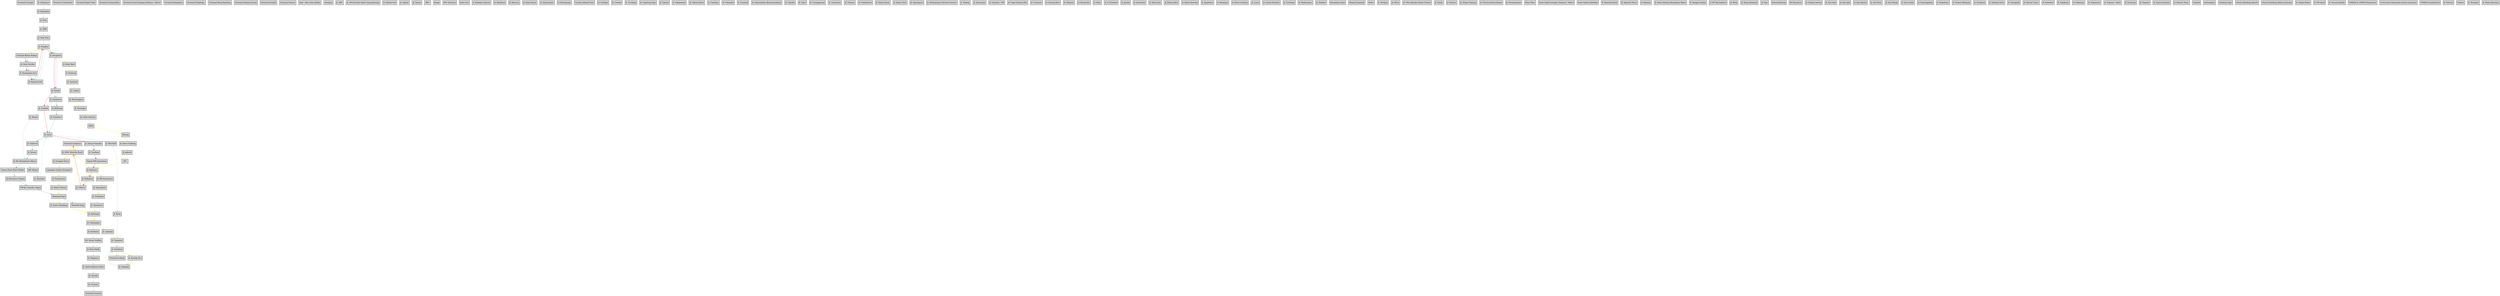 digraph G{
    
    

    node [ style=filled, shape=rectangle, align=center]

    Ter1 [ label="Terminal Caringin"]
    Ter2 [ label="Terminal Cicaheum"]
    Ter3 [ label="Terminal Ciroyom"]
    Ter4 [ label="Terminal Ciumbuleuit"]
    Ter5 [ label="Terminal Dago"]
    Ter6 [ label="Terminal Dipati Ukur"]
    Ter7 [ label="Terminal Gunung Batu"]
    Ter8 [ label="Terminal Kebon Kalapa"]
    Ter9 [ label="Terminal Ledeng"]
    Ter10 [ label="Terminal Leuwi Panjang (Sukarno - Hatta)"]
    Ter11 [ label="Terminal Margahayu"]
    Ter12 [ label="Terminal Panghegar"]
    Ter13 [ label="Terminal Riung Bandung"]
    Ter14 [ label="Terminal Sadang Serang"]
    Ter15 [ label="Terminal Sarijadi"]
    Ter16 [ label="Terminal Stasiun"]

    A1 [ label="Alun - Alun (Asia Afrika)"]
    A2 [ label="Antapani"]
    A3 [ label="Jl. ABC"]
    A4 [ label="Jl. Abdul Rahman Saleh"]
    A5 [ label="Jl. Aceh"]
    A6 [ label="Jl. AH Nasutlon (Raya Ujung Berung)"]
    A7 [ label="Jl. Ahmad Yani"]
    A8 [ label="Jl. Ambon"]
    A9 [ label="Jl. Arjuna"]

    B1 [ label="BEC"]
    B2 [ label="Binong"]
    B3 [ label="BIP (Dago)"]
    B4 [ label="Braga"]
    B5 [ label="BSM"]
    B6 [ label="BTC (Pasteur)"]
    B7 [ label="Bumi Asri"]
    B8 [ label="Jl. Babakan Ciparay"]
    B9 [ label="Jl. Baladewa"]
    B10 [ label="Jl. Balong Gede"]
    B11 [ label="Jl. Banceuy"]
    B12 [ label="Jl. Banda"]
    B13 [ label="Jl. Banteng"]
    B14 [ label="Jl. Bapa Husen"]
    B15 [ label="Jl. Belitung"]
    B16 [ label="Jl. BKR"]
    B17 [ label="Jl. Bojong Raya"]
    B18 [ label="Jl. Bojongloa"]
    B19 [ label="Jl. Buah Batu"]
    B20 [ label="Jl. Burangrang"]

    C1 [ label="Cicadas (Ahmad Yani)"]
    C2 [ label="Jl. Caringin"]
    C3 [ label="Jl. Cendana"]
    C4 [ label="Jl. Cibaduyut"]
    C5 [ label="Jl. Cicendo"]
    C6 [ label="Jl. Cicukang"]
    C7 [ label="Jl. Cigadung Raya"]
    C8 [ label="Jl. Cihampelas"]
    C9 [ label="Jl. Cijerah"]
    C10 [ label="Jl. Cikapayang"]
    C11 [ label="Jl. Cikutra"]
    C12 [ label="Jl. Cikutra Barat"]
    C13 [ label="Jl. Cimalaya"]
    C14 [ label="Jl. Cimandiri"]
    C15 [ label="Jl. Cimanuk"]
    C16 [ label="Jl. Cipaganti"]
    C17 [ label="Jl. Cipamokolan (Riung Bandung)"]
    C18 [ label="Jl. Cipedes"]
    C19 [ label="Jl. Cipto"]
    C20 [ label="Jl. Ciroyom"]
    C21 [ label="Jl. Cisanggarung"]
    C22 [ label="Jl. Cisaranten"]
    C23 [ label="Jl. Citarum"]
    C24 [ label="Jl. Ciumbuleuit"]

    D1 [ label="Jl. Dalem Kaum"]
    D2 [ label="Jl. Dewi Sartika"]
    D3 [ label="Jl. Dipati Ukur"]
    D4 [ label="Jl. Dipati Ukuran"]
    D5 [ label="Jl. Diponegoro"]
    D6 [ label="Jl. Diponogoro"]
    D7 [ label="Jl. DR Junjunan (Terusan Pasteur)"]
    D8 [ label="Jl. Dulatip"]
    D9 [ label="Jl. Dursasana"]

    E1 [ label="Jl. Eyckman"]

    G1 [ label="Jl. Ganesha - ITB"]
    G2 [ label="Jl. Garuda"]
    G3 [ label="Jl. Gatot Subroto"]
    G4 [ label="Jl. Geger Kalong Hilir"]
    G5 [ label="Jl. Gunawan"]
    G6 [ label="Jl. Gunung Batu"]

    H1 [ label="Jl. Halimun"]
    H2 [ label="Jl. Hasanudin"]
    H3 [ label="Jl. Holis"]

    I1 [ label="ITB (Jl. Ganesha, Dago)"]
    I2 [ label="Jl. Ir H Juanda"]
    I3 [ label="Istana Plaza (Pasir Kaliki)"]

    J1 [ label="Jl. Jakarta"]
    J2 [ label="Jl. Jamika"]

    K1 [ label="Jl. Karang Sari"]
    K2 [ label="Jl. Karapitan"]
    K3 [ label="Jl. Karawitan"]
    K4 [ label="Jl. Katamso"]
    K5 [ label="Jl. Kautamaan lstri"]
    K6 [ label="Jl. Kebon Jati"]
    K7 [ label="Jl. Kebon JuKut"]
    K8 [ label="Jl. Kebon Kawung"]
    K9 [ label="Jl. Kepatihan"]
    K10 [ label="Jl. Kiara Condong"]
    K11 [ label="Jl. Kliningan"]
    K12 [ label="Jl. Kiara Condong"]

    L1 [ label="Jl. Lamping"]
    L2 [ label="Jl. Laswi"]
    L3 [ label="Jl. Lemah Nendeut"]
    L4 [ label="Jl. Lernbong"]
    L5 [ label="Jl. Lodaya"]
    L6 [ label="Jl. Lombok"]
    L7 [ label="Lapangan Gasibu (Surapati)"]

    M1 [ label="Jl. Madanegara"]
    M2 [ label="Jl. Malabar"]
    M3 [ label="Jl. Martanegara"]
    M4 [ label="Jl. Merdeka"]
    M5 [ label="Jl. Moh Toha"]
    M6 [ label="Margahayu Raya"]
    M7 [ label="Masjid lstiqamah"]
    M8 [ label="Metro"]

    N1 [ label="Jl. Naripan"]

    O1 [ label="Jl. Otten"]
    O2 [ label="Jl. Otto lskandar dinata (Otista)"]

    P1 [ label="Jl. Pahlawan"]
    P2 [ label="Jl. Pajajaran"]
    P3 [ label="Jl. Panatayuda"]
    P4 [ label="Jl. Pandu"]
    P5 [ label="Jl. Pasir Kaliki"]
    P6 [ label="Jl. Pasteur"]
    P7 [ label="Jl. Pelajar Pejuang"]
    P8 [ label="Jl. Perintis Kemerdekaan"]
    P9 [ label="Jl. Peta"]
    P10 [ label="Jl. PHH. Mustofa (Suci)"]
    P11 [ label="Jl. Pungkur"]
    P12 [ label="Jl. Purnawarman"]
    P13 [ label="Pasar Baru"]
    P14 [ label="Pasar Induk Caringin {Sukarno - Hatta)"]
    P15 [ label="Pasar Induk GedeBage"]
    
    R1 [ label="Jl. Rajawali Barat"]
    R2 [ label="Jl. Rajawali Timur"]
    R3 [ label="Jl. Rajiman"]
    R4 [ label="Jl. Ranca Bolang (Margahayu Raya)"]
    R5 [ label="Jl. Rangga Gading"]
    R6 [ label="Jl. RE Martadinata"]
    R7 [ label="Jl. RE Martadinata (Riau)"]
    R8 [ label="Jl. Reog"]
    R9 [ label="Jl. Riung Bandung"]
    R10 [ label="Jl. Rivai"]
    R11 [ label="Jl. Rum"]
    R12 [ label="Riung Bandung"]
    R13 [ label="RS Boromeus"]
    R14 [ label="RS Boromeus (Dago)"]
    R15 [ label="RS. Hasan Sadikin"]

    S1 [ label="Jl. Sadang Serang"]
    S2 [ label="Jl. Sancang"]
    S3 [ label="Jl. Sari Asih"]
    S4 [ label="Jl. Sari Jadi"]
    S5 [ label="Jl. Sari Manah"]
    S6 [ label="Jl. Sari Rasa"]
    S7 [ label="Jl. Sari Wangi"]
    S8 [ label="Jl. Sari Endah"]
    S9 [ label="Jl. Sawunggaling"]
    S10 [ label="Jl. Sederhana"]
    S11 [ label="Jl. Sentot Alibasyah"]
    S12 [ label="Jl. Seram"]
    S13 [ label="Jl. Sernpuna"]
    S14 [ label="Jl. Setiabudi"]
    S15 [ label="Jl. Siliwangi"]
    S16 [ label="Jl. Sindang Sirna"]
    S17 [ label="Jl. Sirnagalih"]
    S18 [ label="Jl. Stasiun Timur"]
    S19 [ label="Jl. Sudirman"]
    S20 [ label="Jl. Sukabumi"]
    S21 [ label="Jl. Sukajadi"]
    S22 [ label="Jl. Sukamaju"]
    S23 [ label="Jl. Sukamulya"]
    S24 [ label="Jl. Sukarno - Hatta"]
    S25 [ label="Jl. Sulanjana"]
    S26 [ label="Jl. Sulawesi"]
    S27 [ label="Jl. Sumatera"]
    S28 [ label="Jl. Sumbawa"]
    S29 [ label="Jl. Sumur Bandung"]
    S30 [ label="Jl. Sunda"]
    S31 [ label="Jl. Suniaraja"]
    S32 [ label="Jl. Supadio"]
    S33 [ label="Jl. Surapati (Suci)"]
    S34 [ label="Jl. Surya Sumantri"]
    S35 [ label="Jl. Stasiun Timur"]
    S36 [ label="Sarijadi"]
    S37 [ label="Simpang Dago"]
    S38 [ label="Sindanglaya"]
    S39 [ label="Simpang Dago"]
    S40 [ label="Stasiun Bandung (Barat)"]
    S41 [ label="Stasiun Bandung (Kebon Kawung)"]

    T1 [ label="Jl. Talaga Bodas"]
    T2 [ label="Jl. Taman Pramuka"]
    T3 [ label="Jl. Tamansari"]
    T4 [ label="Jl. TB lsmail"]
    T5 [ label="Jl. Terusan Jamika"]
    T6 [ label="Jl. Turangga"]
    T7 [ label="Taman WR Supratman"]

    U1 [ label="UNISBA & UNPAS (Tamansari)"]
    U2 [ label="Universitas Maranatha (Surya Sumantri)"]
    U3 [ label="UNPAR (Ciumbuleuit)"]

    V1 [ label="Jl. Veteran"]
    V2 [ label="Viaduct"]

    W1 [ label="Jl. Waringrn"]
    W2 [ label="Jl. Wastu Kencana"]
    W3 [ label="Jl. Westhoff"]
    W4 [ label="Jl. WR Supratman"]

    edge [ color=yellow] // Rute 1: Abdul Muis (Kebon Kelapa) - Cicaheum via Binong
    Ter8 -> P11 -> K2 -> B19 -> B13 -> S2 -> L5 -> M3 -> T6 -> G3 -> B5 -> B2 -> K10 -> J1 -> W5 -> K4 -> P1 -> C11 -> P10 -> Ter2
    
    edge [ color=red] // Rute 2: Abdul Muis (Kebon Kelapa) - Cicaheum via Aceh
    Ter8 -> D2 -> K5 -> B10 -> P11 -> K2 -> S30 -> L6 -> A5 -> T2 -> C3 -> T7 -> K4 -> P1 -> C11 -> P10 -> Ter2

    edge [ color=mediumseagreen] // Rute 3: Abdul Muis (Kebon Kelapa) - Dago
    Ter8 -> D2 -> K5 -> B10 -> P11 -> K2 -> S30 -> S28 -> B15 -> S27 -> A5 -> S26 -> S12 -> R7 -> I3 -> R14 -> I1 -> S37 -> Ter5

    edge [ color=skyblue] // Rute 4: Abdul Muis (Kebon Kelapa) - Ledeng
    Ter8 -> D2 -> K5 -> B10 -> P11 -> K2 -> S30 -> S28 -> L6 -> B12 -> R7 -> B3 -> M4 -> A5 -> W3 -> R10 -> C16 -> S14 -> K1 -> S21 -> S14 -> Ter9

    edge [ color=gold] // Rute 5: Cibaduyut - Kebon Kelapa
    C4 -> B18 -> P9 -> B16 -> M5 -> P11 -> Ter8

    edge [ color=gold] // Rute 6: Cicaheum - Ciroyom
    Ter2 -> P10 -> S33 -> L7 -> P3 -> D4 -> S37 -> S29 -> S15 -> C8 -> E1 -> R15 -> P5 -> P2 -> A4 -> G2 -> C20 -> Ter3

    edge [ color=gold] // Rute 7: Cicaheum - Ledeng
    Ter2 -> P10 -> K4 -> W4 -> D6 -> S25 -> T3 -> S15 -> C8 -> L1 -> C16 -> S14 -> K1 -> S21 -> S14 -> Ter9


}